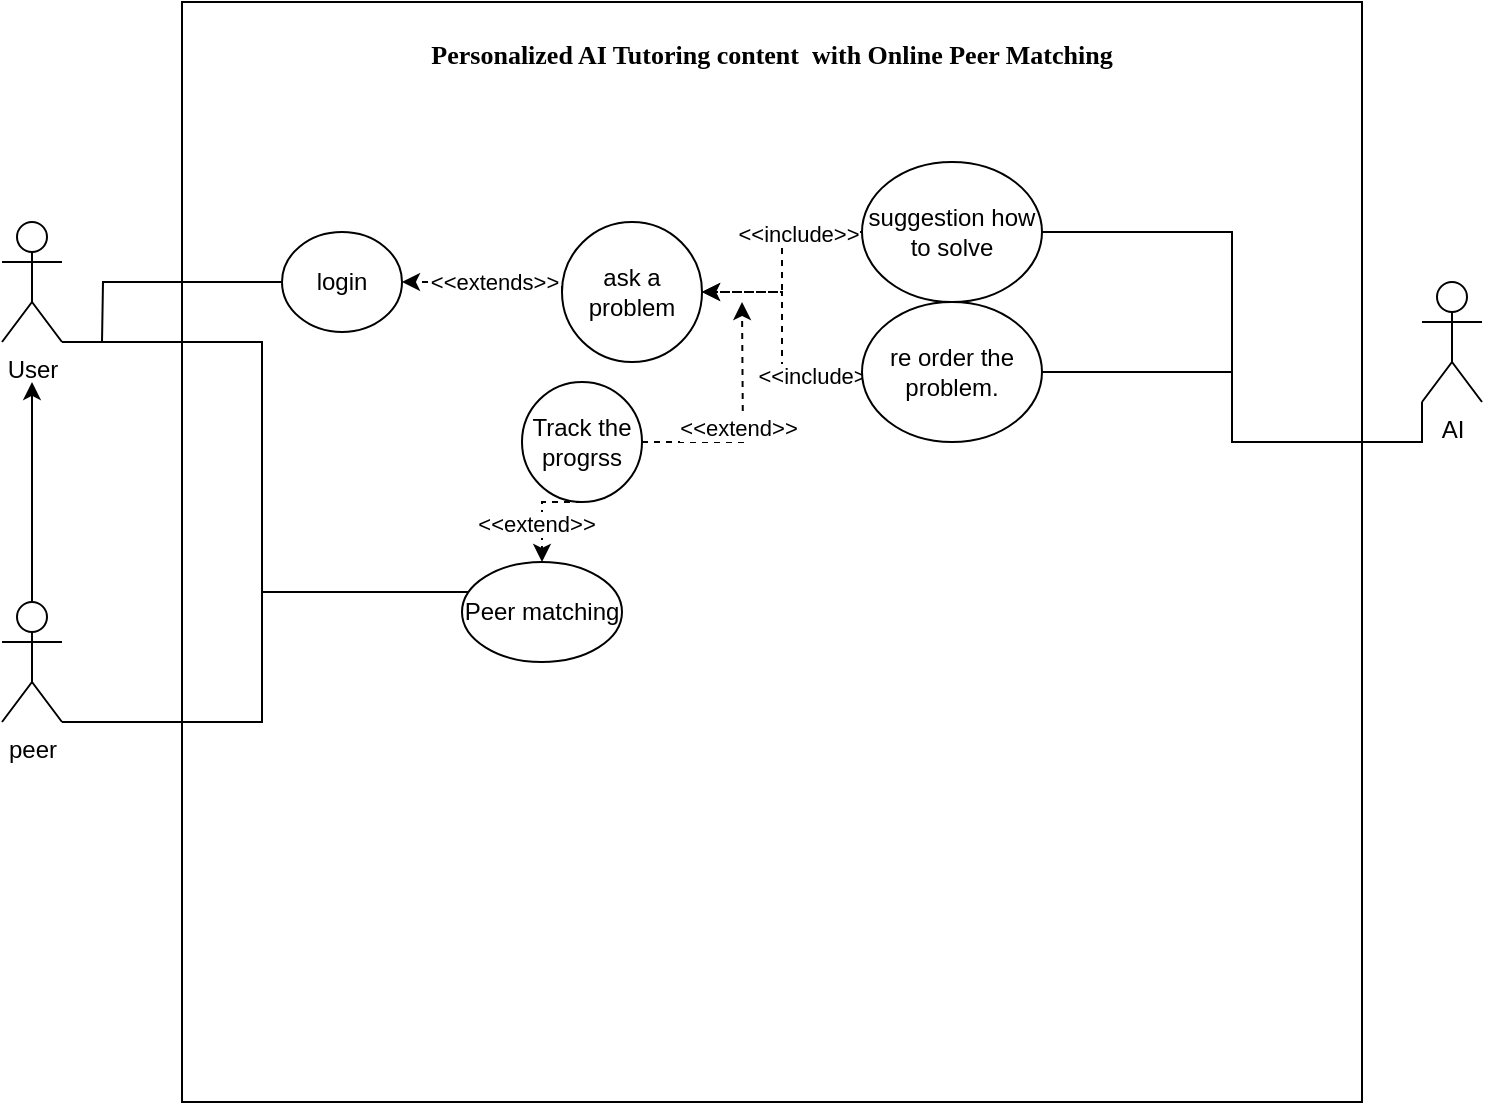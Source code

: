 <mxfile version="24.2.0" type="github">
  <diagram name="Page-1" id="13e1069c-82ec-6db2-03f1-153e76fe0fe0">
    <mxGraphModel dx="1059" dy="1453" grid="1" gridSize="10" guides="1" tooltips="1" connect="1" arrows="1" fold="1" page="1" pageScale="1" pageWidth="1100" pageHeight="850" background="none" math="0" shadow="0">
      <root>
        <mxCell id="0" />
        <mxCell id="1" parent="0" />
        <mxCell id="MG4EprHGhckvnSPAR9Hy-10" value="&lt;p class=&quot;MsoNormal&quot;&gt;&lt;span style=&quot;font-family: Calibri;&quot;&gt;&lt;font style=&quot;font-size: 13px;&quot;&gt;&lt;b&gt;Personalized AI Tutoring content &amp;nbsp;with Online Peer Matching&lt;/b&gt;&lt;/font&gt;&lt;/span&gt;&lt;/p&gt;" style="html=1;whiteSpace=wrap;verticalAlign=top;" vertex="1" parent="1">
          <mxGeometry x="290" y="-180" width="590" height="550" as="geometry" />
        </mxCell>
        <mxCell id="MG4EprHGhckvnSPAR9Hy-11" value="User" style="shape=umlActor;verticalLabelPosition=bottom;verticalAlign=top;html=1;" vertex="1" parent="1">
          <mxGeometry x="200" y="-70" width="30" height="60" as="geometry" />
        </mxCell>
        <mxCell id="MG4EprHGhckvnSPAR9Hy-13" value="peer" style="shape=umlActor;verticalLabelPosition=bottom;verticalAlign=top;html=1;" vertex="1" parent="1">
          <mxGeometry x="200" y="120" width="30" height="60" as="geometry" />
        </mxCell>
        <mxCell id="MG4EprHGhckvnSPAR9Hy-84" style="edgeStyle=orthogonalEdgeStyle;rounded=0;orthogonalLoop=1;jettySize=auto;html=1;exitX=0;exitY=1;exitDx=0;exitDy=0;exitPerimeter=0;entryX=1;entryY=0.5;entryDx=0;entryDy=0;endArrow=none;endFill=0;" edge="1" parent="1" source="MG4EprHGhckvnSPAR9Hy-27" target="MG4EprHGhckvnSPAR9Hy-40">
          <mxGeometry relative="1" as="geometry" />
        </mxCell>
        <mxCell id="MG4EprHGhckvnSPAR9Hy-85" style="edgeStyle=orthogonalEdgeStyle;rounded=0;orthogonalLoop=1;jettySize=auto;html=1;exitX=0;exitY=1;exitDx=0;exitDy=0;exitPerimeter=0;entryX=1;entryY=0.5;entryDx=0;entryDy=0;endArrow=none;endFill=0;" edge="1" parent="1" source="MG4EprHGhckvnSPAR9Hy-27" target="MG4EprHGhckvnSPAR9Hy-42">
          <mxGeometry relative="1" as="geometry" />
        </mxCell>
        <mxCell id="MG4EprHGhckvnSPAR9Hy-27" value="AI" style="shape=umlActor;verticalLabelPosition=bottom;verticalAlign=top;html=1;" vertex="1" parent="1">
          <mxGeometry x="910" y="-40" width="30" height="60" as="geometry" />
        </mxCell>
        <mxCell id="MG4EprHGhckvnSPAR9Hy-36" value="Peer matching" style="ellipse;whiteSpace=wrap;html=1;" vertex="1" parent="1">
          <mxGeometry x="430" y="100" width="80" height="50" as="geometry" />
        </mxCell>
        <mxCell id="MG4EprHGhckvnSPAR9Hy-73" style="edgeStyle=orthogonalEdgeStyle;rounded=0;orthogonalLoop=1;jettySize=auto;html=1;exitX=0;exitY=0.5;exitDx=0;exitDy=0;entryX=1;entryY=0.5;entryDx=0;entryDy=0;dashed=1;" edge="1" parent="1" source="MG4EprHGhckvnSPAR9Hy-38" target="MG4EprHGhckvnSPAR9Hy-67">
          <mxGeometry relative="1" as="geometry">
            <Array as="points">
              <mxPoint x="480" y="-40" />
            </Array>
          </mxGeometry>
        </mxCell>
        <mxCell id="MG4EprHGhckvnSPAR9Hy-82" value="&amp;lt;&amp;lt;extends&amp;gt;&amp;gt;" style="edgeLabel;html=1;align=center;verticalAlign=middle;resizable=0;points=[];" vertex="1" connectable="0" parent="MG4EprHGhckvnSPAR9Hy-73">
          <mxGeometry x="-0.082" relative="1" as="geometry">
            <mxPoint as="offset" />
          </mxGeometry>
        </mxCell>
        <mxCell id="MG4EprHGhckvnSPAR9Hy-38" value="ask a problem" style="ellipse;whiteSpace=wrap;html=1;" vertex="1" parent="1">
          <mxGeometry x="480" y="-70" width="70" height="70" as="geometry" />
        </mxCell>
        <mxCell id="MG4EprHGhckvnSPAR9Hy-69" style="edgeStyle=orthogonalEdgeStyle;rounded=0;orthogonalLoop=1;jettySize=auto;html=1;exitX=0;exitY=0.5;exitDx=0;exitDy=0;entryX=1;entryY=0.5;entryDx=0;entryDy=0;dashed=1;" edge="1" parent="1" source="MG4EprHGhckvnSPAR9Hy-40" target="MG4EprHGhckvnSPAR9Hy-38">
          <mxGeometry relative="1" as="geometry" />
        </mxCell>
        <mxCell id="MG4EprHGhckvnSPAR9Hy-71" value="&amp;lt;&amp;lt;include&amp;gt;&amp;gt;" style="edgeLabel;html=1;align=center;verticalAlign=middle;resizable=0;points=[];" vertex="1" connectable="0" parent="MG4EprHGhckvnSPAR9Hy-69">
          <mxGeometry x="-0.421" y="1" relative="1" as="geometry">
            <mxPoint as="offset" />
          </mxGeometry>
        </mxCell>
        <mxCell id="MG4EprHGhckvnSPAR9Hy-40" value="suggestion how to solve" style="ellipse;whiteSpace=wrap;html=1;" vertex="1" parent="1">
          <mxGeometry x="630" y="-100" width="90" height="70" as="geometry" />
        </mxCell>
        <mxCell id="MG4EprHGhckvnSPAR9Hy-70" style="edgeStyle=orthogonalEdgeStyle;rounded=0;orthogonalLoop=1;jettySize=auto;html=1;exitX=0;exitY=0.5;exitDx=0;exitDy=0;entryX=1;entryY=0.5;entryDx=0;entryDy=0;dashed=1;" edge="1" parent="1" source="MG4EprHGhckvnSPAR9Hy-42" target="MG4EprHGhckvnSPAR9Hy-38">
          <mxGeometry relative="1" as="geometry" />
        </mxCell>
        <mxCell id="MG4EprHGhckvnSPAR9Hy-72" value="&amp;lt;&amp;lt;include&amp;gt;&amp;gt;" style="edgeLabel;html=1;align=center;verticalAlign=middle;resizable=0;points=[];" vertex="1" connectable="0" parent="MG4EprHGhckvnSPAR9Hy-70">
          <mxGeometry x="-0.636" y="2" relative="1" as="geometry">
            <mxPoint as="offset" />
          </mxGeometry>
        </mxCell>
        <mxCell id="MG4EprHGhckvnSPAR9Hy-42" value="re order the problem." style="ellipse;whiteSpace=wrap;html=1;" vertex="1" parent="1">
          <mxGeometry x="630" y="-30" width="90" height="70" as="geometry" />
        </mxCell>
        <mxCell id="MG4EprHGhckvnSPAR9Hy-55" style="edgeStyle=orthogonalEdgeStyle;rounded=0;orthogonalLoop=1;jettySize=auto;html=1;entryX=0.5;entryY=1.333;entryDx=0;entryDy=0;entryPerimeter=0;" edge="1" parent="1" source="MG4EprHGhckvnSPAR9Hy-13" target="MG4EprHGhckvnSPAR9Hy-11">
          <mxGeometry relative="1" as="geometry" />
        </mxCell>
        <mxCell id="MG4EprHGhckvnSPAR9Hy-68" style="edgeStyle=orthogonalEdgeStyle;rounded=0;orthogonalLoop=1;jettySize=auto;html=1;endArrow=none;endFill=0;" edge="1" parent="1" source="MG4EprHGhckvnSPAR9Hy-67">
          <mxGeometry relative="1" as="geometry">
            <mxPoint x="250" y="-10" as="targetPoint" />
          </mxGeometry>
        </mxCell>
        <mxCell id="MG4EprHGhckvnSPAR9Hy-67" value="login" style="ellipse;whiteSpace=wrap;html=1;" vertex="1" parent="1">
          <mxGeometry x="340" y="-65" width="60" height="50" as="geometry" />
        </mxCell>
        <mxCell id="MG4EprHGhckvnSPAR9Hy-87" style="edgeStyle=orthogonalEdgeStyle;rounded=0;orthogonalLoop=1;jettySize=auto;html=1;entryX=1;entryY=1;entryDx=0;entryDy=0;entryPerimeter=0;endArrow=none;endFill=0;" edge="1" parent="1" source="MG4EprHGhckvnSPAR9Hy-36" target="MG4EprHGhckvnSPAR9Hy-13">
          <mxGeometry relative="1" as="geometry">
            <Array as="points">
              <mxPoint x="330" y="115" />
              <mxPoint x="330" y="180" />
            </Array>
          </mxGeometry>
        </mxCell>
        <mxCell id="MG4EprHGhckvnSPAR9Hy-88" style="edgeStyle=orthogonalEdgeStyle;rounded=0;orthogonalLoop=1;jettySize=auto;html=1;entryX=1;entryY=1;entryDx=0;entryDy=0;entryPerimeter=0;endArrow=none;endFill=0;" edge="1" parent="1" source="MG4EprHGhckvnSPAR9Hy-36" target="MG4EprHGhckvnSPAR9Hy-11">
          <mxGeometry relative="1" as="geometry">
            <Array as="points">
              <mxPoint x="330" y="115" />
              <mxPoint x="330" y="-10" />
            </Array>
          </mxGeometry>
        </mxCell>
        <mxCell id="MG4EprHGhckvnSPAR9Hy-90" style="edgeStyle=orthogonalEdgeStyle;rounded=0;orthogonalLoop=1;jettySize=auto;html=1;dashed=1;" edge="1" parent="1" source="MG4EprHGhckvnSPAR9Hy-89">
          <mxGeometry relative="1" as="geometry">
            <mxPoint x="570" y="-30" as="targetPoint" />
          </mxGeometry>
        </mxCell>
        <mxCell id="MG4EprHGhckvnSPAR9Hy-91" value="&amp;lt;&amp;lt;extend&amp;gt;&amp;gt;" style="edgeLabel;html=1;align=center;verticalAlign=middle;resizable=0;points=[];" vertex="1" connectable="0" parent="MG4EprHGhckvnSPAR9Hy-90">
          <mxGeometry x="-0.045" y="3" relative="1" as="geometry">
            <mxPoint as="offset" />
          </mxGeometry>
        </mxCell>
        <mxCell id="MG4EprHGhckvnSPAR9Hy-92" style="edgeStyle=orthogonalEdgeStyle;rounded=0;orthogonalLoop=1;jettySize=auto;html=1;exitX=0.5;exitY=1;exitDx=0;exitDy=0;entryX=0.5;entryY=0;entryDx=0;entryDy=0;dashed=1;" edge="1" parent="1" source="MG4EprHGhckvnSPAR9Hy-89" target="MG4EprHGhckvnSPAR9Hy-36">
          <mxGeometry relative="1" as="geometry" />
        </mxCell>
        <mxCell id="MG4EprHGhckvnSPAR9Hy-93" value="&amp;lt;&amp;lt;extend&amp;gt;&amp;gt;" style="edgeLabel;html=1;align=center;verticalAlign=middle;resizable=0;points=[];" vertex="1" connectable="0" parent="MG4EprHGhckvnSPAR9Hy-92">
          <mxGeometry x="0.24" y="-3" relative="1" as="geometry">
            <mxPoint as="offset" />
          </mxGeometry>
        </mxCell>
        <mxCell id="MG4EprHGhckvnSPAR9Hy-89" value="Track the progrss" style="ellipse;whiteSpace=wrap;html=1;" vertex="1" parent="1">
          <mxGeometry x="460" y="10" width="60" height="60" as="geometry" />
        </mxCell>
      </root>
    </mxGraphModel>
  </diagram>
</mxfile>
